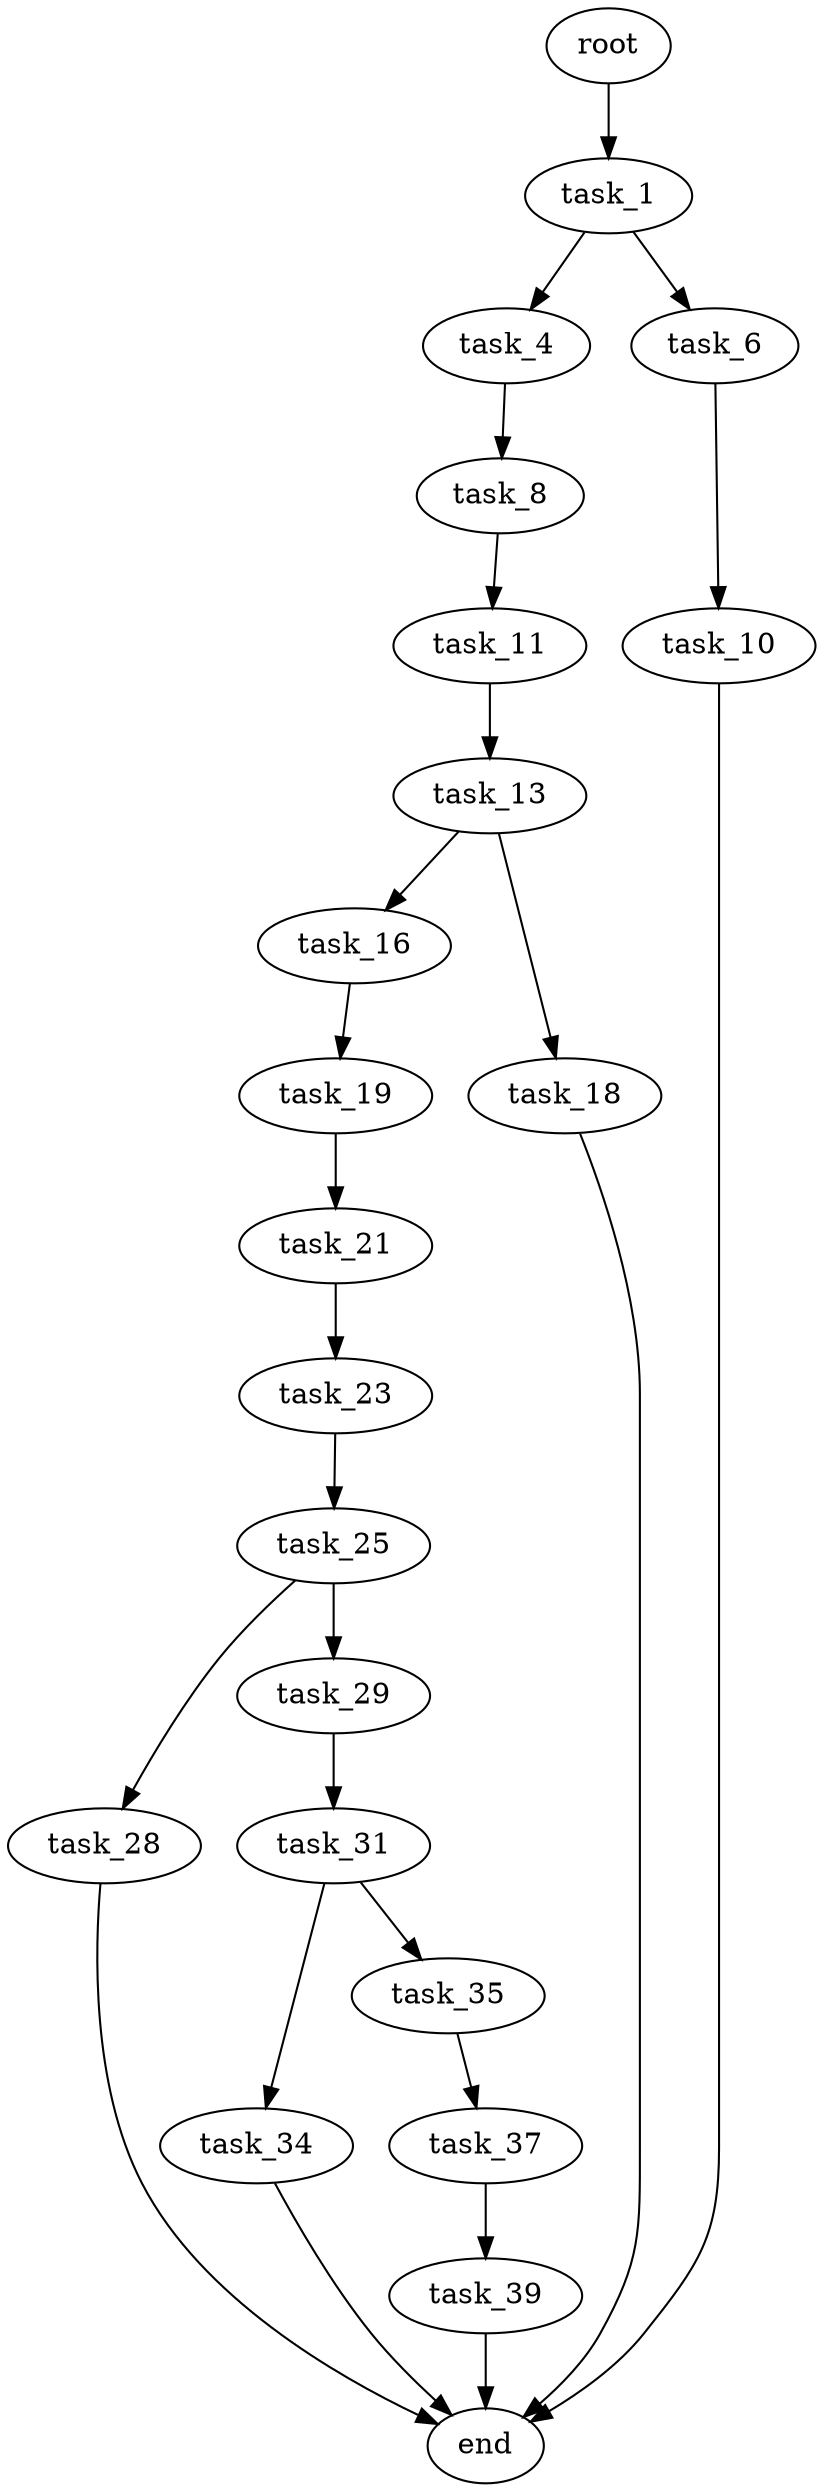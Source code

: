 digraph G {
  root [size="0.000000"];
  task_1 [size="16166464069.000000"];
  task_4 [size="40400619746.000000"];
  task_6 [size="782757789696.000000"];
  task_8 [size="7089937449.000000"];
  task_10 [size="3752997443.000000"];
  task_11 [size="8962435932.000000"];
  task_13 [size="782757789696.000000"];
  task_16 [size="28991029248.000000"];
  task_18 [size="94487187101.000000"];
  task_19 [size="68719476736.000000"];
  task_21 [size="259955698834.000000"];
  task_23 [size="4838601802.000000"];
  task_25 [size="368293445632.000000"];
  task_28 [size="231928233984.000000"];
  task_29 [size="31726396695.000000"];
  task_31 [size="4317474380.000000"];
  task_34 [size="134217728000.000000"];
  task_35 [size="368293445632.000000"];
  task_37 [size="368293445632.000000"];
  task_39 [size="788772920207.000000"];
  end [size="0.000000"];

  root -> task_1 [size="1.000000"];
  task_1 -> task_4 [size="301989888.000000"];
  task_1 -> task_6 [size="301989888.000000"];
  task_4 -> task_8 [size="838860800.000000"];
  task_6 -> task_10 [size="679477248.000000"];
  task_8 -> task_11 [size="134217728.000000"];
  task_10 -> end [size="1.000000"];
  task_11 -> task_13 [size="838860800.000000"];
  task_13 -> task_16 [size="679477248.000000"];
  task_13 -> task_18 [size="679477248.000000"];
  task_16 -> task_19 [size="75497472.000000"];
  task_18 -> end [size="1.000000"];
  task_19 -> task_21 [size="134217728.000000"];
  task_21 -> task_23 [size="209715200.000000"];
  task_23 -> task_25 [size="301989888.000000"];
  task_25 -> task_28 [size="411041792.000000"];
  task_25 -> task_29 [size="411041792.000000"];
  task_28 -> end [size="1.000000"];
  task_29 -> task_31 [size="679477248.000000"];
  task_31 -> task_34 [size="134217728.000000"];
  task_31 -> task_35 [size="134217728.000000"];
  task_34 -> end [size="1.000000"];
  task_35 -> task_37 [size="411041792.000000"];
  task_37 -> task_39 [size="411041792.000000"];
  task_39 -> end [size="1.000000"];
}
